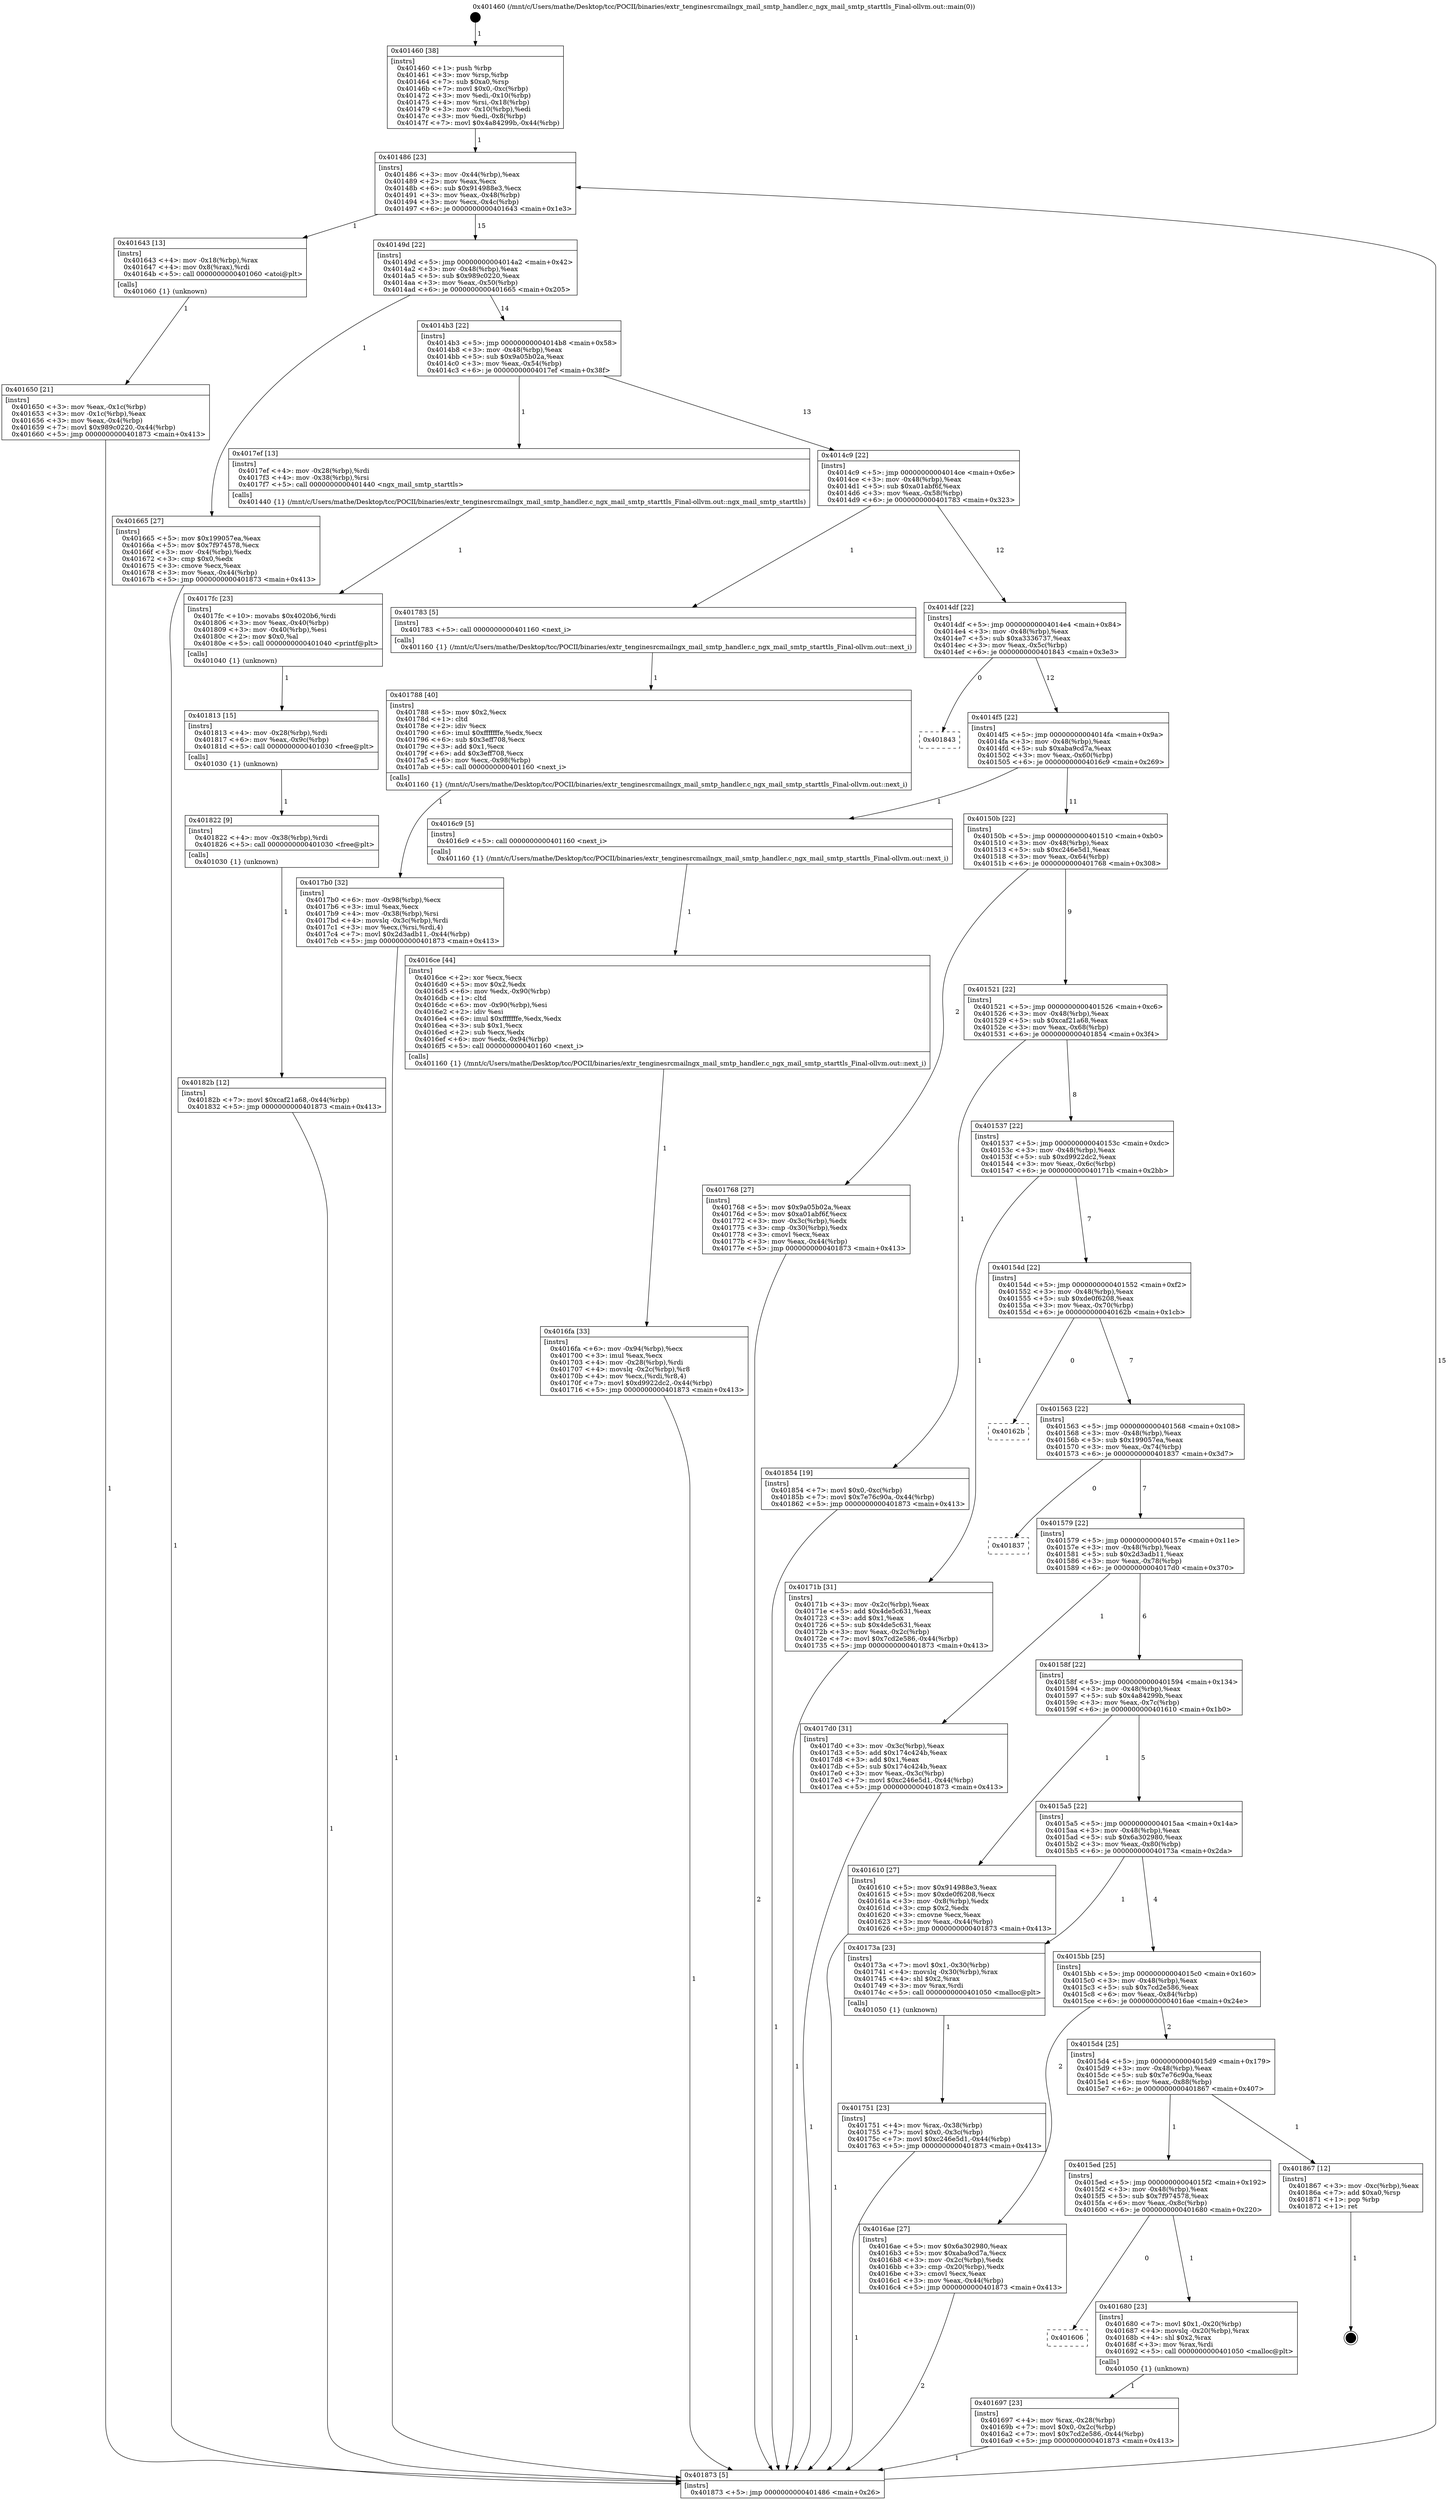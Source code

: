 digraph "0x401460" {
  label = "0x401460 (/mnt/c/Users/mathe/Desktop/tcc/POCII/binaries/extr_tenginesrcmailngx_mail_smtp_handler.c_ngx_mail_smtp_starttls_Final-ollvm.out::main(0))"
  labelloc = "t"
  node[shape=record]

  Entry [label="",width=0.3,height=0.3,shape=circle,fillcolor=black,style=filled]
  "0x401486" [label="{
     0x401486 [23]\l
     | [instrs]\l
     &nbsp;&nbsp;0x401486 \<+3\>: mov -0x44(%rbp),%eax\l
     &nbsp;&nbsp;0x401489 \<+2\>: mov %eax,%ecx\l
     &nbsp;&nbsp;0x40148b \<+6\>: sub $0x914988e3,%ecx\l
     &nbsp;&nbsp;0x401491 \<+3\>: mov %eax,-0x48(%rbp)\l
     &nbsp;&nbsp;0x401494 \<+3\>: mov %ecx,-0x4c(%rbp)\l
     &nbsp;&nbsp;0x401497 \<+6\>: je 0000000000401643 \<main+0x1e3\>\l
  }"]
  "0x401643" [label="{
     0x401643 [13]\l
     | [instrs]\l
     &nbsp;&nbsp;0x401643 \<+4\>: mov -0x18(%rbp),%rax\l
     &nbsp;&nbsp;0x401647 \<+4\>: mov 0x8(%rax),%rdi\l
     &nbsp;&nbsp;0x40164b \<+5\>: call 0000000000401060 \<atoi@plt\>\l
     | [calls]\l
     &nbsp;&nbsp;0x401060 \{1\} (unknown)\l
  }"]
  "0x40149d" [label="{
     0x40149d [22]\l
     | [instrs]\l
     &nbsp;&nbsp;0x40149d \<+5\>: jmp 00000000004014a2 \<main+0x42\>\l
     &nbsp;&nbsp;0x4014a2 \<+3\>: mov -0x48(%rbp),%eax\l
     &nbsp;&nbsp;0x4014a5 \<+5\>: sub $0x989c0220,%eax\l
     &nbsp;&nbsp;0x4014aa \<+3\>: mov %eax,-0x50(%rbp)\l
     &nbsp;&nbsp;0x4014ad \<+6\>: je 0000000000401665 \<main+0x205\>\l
  }"]
  Exit [label="",width=0.3,height=0.3,shape=circle,fillcolor=black,style=filled,peripheries=2]
  "0x401665" [label="{
     0x401665 [27]\l
     | [instrs]\l
     &nbsp;&nbsp;0x401665 \<+5\>: mov $0x199057ea,%eax\l
     &nbsp;&nbsp;0x40166a \<+5\>: mov $0x7f974578,%ecx\l
     &nbsp;&nbsp;0x40166f \<+3\>: mov -0x4(%rbp),%edx\l
     &nbsp;&nbsp;0x401672 \<+3\>: cmp $0x0,%edx\l
     &nbsp;&nbsp;0x401675 \<+3\>: cmove %ecx,%eax\l
     &nbsp;&nbsp;0x401678 \<+3\>: mov %eax,-0x44(%rbp)\l
     &nbsp;&nbsp;0x40167b \<+5\>: jmp 0000000000401873 \<main+0x413\>\l
  }"]
  "0x4014b3" [label="{
     0x4014b3 [22]\l
     | [instrs]\l
     &nbsp;&nbsp;0x4014b3 \<+5\>: jmp 00000000004014b8 \<main+0x58\>\l
     &nbsp;&nbsp;0x4014b8 \<+3\>: mov -0x48(%rbp),%eax\l
     &nbsp;&nbsp;0x4014bb \<+5\>: sub $0x9a05b02a,%eax\l
     &nbsp;&nbsp;0x4014c0 \<+3\>: mov %eax,-0x54(%rbp)\l
     &nbsp;&nbsp;0x4014c3 \<+6\>: je 00000000004017ef \<main+0x38f\>\l
  }"]
  "0x40182b" [label="{
     0x40182b [12]\l
     | [instrs]\l
     &nbsp;&nbsp;0x40182b \<+7\>: movl $0xcaf21a68,-0x44(%rbp)\l
     &nbsp;&nbsp;0x401832 \<+5\>: jmp 0000000000401873 \<main+0x413\>\l
  }"]
  "0x4017ef" [label="{
     0x4017ef [13]\l
     | [instrs]\l
     &nbsp;&nbsp;0x4017ef \<+4\>: mov -0x28(%rbp),%rdi\l
     &nbsp;&nbsp;0x4017f3 \<+4\>: mov -0x38(%rbp),%rsi\l
     &nbsp;&nbsp;0x4017f7 \<+5\>: call 0000000000401440 \<ngx_mail_smtp_starttls\>\l
     | [calls]\l
     &nbsp;&nbsp;0x401440 \{1\} (/mnt/c/Users/mathe/Desktop/tcc/POCII/binaries/extr_tenginesrcmailngx_mail_smtp_handler.c_ngx_mail_smtp_starttls_Final-ollvm.out::ngx_mail_smtp_starttls)\l
  }"]
  "0x4014c9" [label="{
     0x4014c9 [22]\l
     | [instrs]\l
     &nbsp;&nbsp;0x4014c9 \<+5\>: jmp 00000000004014ce \<main+0x6e\>\l
     &nbsp;&nbsp;0x4014ce \<+3\>: mov -0x48(%rbp),%eax\l
     &nbsp;&nbsp;0x4014d1 \<+5\>: sub $0xa01abf6f,%eax\l
     &nbsp;&nbsp;0x4014d6 \<+3\>: mov %eax,-0x58(%rbp)\l
     &nbsp;&nbsp;0x4014d9 \<+6\>: je 0000000000401783 \<main+0x323\>\l
  }"]
  "0x401822" [label="{
     0x401822 [9]\l
     | [instrs]\l
     &nbsp;&nbsp;0x401822 \<+4\>: mov -0x38(%rbp),%rdi\l
     &nbsp;&nbsp;0x401826 \<+5\>: call 0000000000401030 \<free@plt\>\l
     | [calls]\l
     &nbsp;&nbsp;0x401030 \{1\} (unknown)\l
  }"]
  "0x401783" [label="{
     0x401783 [5]\l
     | [instrs]\l
     &nbsp;&nbsp;0x401783 \<+5\>: call 0000000000401160 \<next_i\>\l
     | [calls]\l
     &nbsp;&nbsp;0x401160 \{1\} (/mnt/c/Users/mathe/Desktop/tcc/POCII/binaries/extr_tenginesrcmailngx_mail_smtp_handler.c_ngx_mail_smtp_starttls_Final-ollvm.out::next_i)\l
  }"]
  "0x4014df" [label="{
     0x4014df [22]\l
     | [instrs]\l
     &nbsp;&nbsp;0x4014df \<+5\>: jmp 00000000004014e4 \<main+0x84\>\l
     &nbsp;&nbsp;0x4014e4 \<+3\>: mov -0x48(%rbp),%eax\l
     &nbsp;&nbsp;0x4014e7 \<+5\>: sub $0xa3336737,%eax\l
     &nbsp;&nbsp;0x4014ec \<+3\>: mov %eax,-0x5c(%rbp)\l
     &nbsp;&nbsp;0x4014ef \<+6\>: je 0000000000401843 \<main+0x3e3\>\l
  }"]
  "0x401813" [label="{
     0x401813 [15]\l
     | [instrs]\l
     &nbsp;&nbsp;0x401813 \<+4\>: mov -0x28(%rbp),%rdi\l
     &nbsp;&nbsp;0x401817 \<+6\>: mov %eax,-0x9c(%rbp)\l
     &nbsp;&nbsp;0x40181d \<+5\>: call 0000000000401030 \<free@plt\>\l
     | [calls]\l
     &nbsp;&nbsp;0x401030 \{1\} (unknown)\l
  }"]
  "0x401843" [label="{
     0x401843\l
  }", style=dashed]
  "0x4014f5" [label="{
     0x4014f5 [22]\l
     | [instrs]\l
     &nbsp;&nbsp;0x4014f5 \<+5\>: jmp 00000000004014fa \<main+0x9a\>\l
     &nbsp;&nbsp;0x4014fa \<+3\>: mov -0x48(%rbp),%eax\l
     &nbsp;&nbsp;0x4014fd \<+5\>: sub $0xaba9cd7a,%eax\l
     &nbsp;&nbsp;0x401502 \<+3\>: mov %eax,-0x60(%rbp)\l
     &nbsp;&nbsp;0x401505 \<+6\>: je 00000000004016c9 \<main+0x269\>\l
  }"]
  "0x4017fc" [label="{
     0x4017fc [23]\l
     | [instrs]\l
     &nbsp;&nbsp;0x4017fc \<+10\>: movabs $0x4020b6,%rdi\l
     &nbsp;&nbsp;0x401806 \<+3\>: mov %eax,-0x40(%rbp)\l
     &nbsp;&nbsp;0x401809 \<+3\>: mov -0x40(%rbp),%esi\l
     &nbsp;&nbsp;0x40180c \<+2\>: mov $0x0,%al\l
     &nbsp;&nbsp;0x40180e \<+5\>: call 0000000000401040 \<printf@plt\>\l
     | [calls]\l
     &nbsp;&nbsp;0x401040 \{1\} (unknown)\l
  }"]
  "0x4016c9" [label="{
     0x4016c9 [5]\l
     | [instrs]\l
     &nbsp;&nbsp;0x4016c9 \<+5\>: call 0000000000401160 \<next_i\>\l
     | [calls]\l
     &nbsp;&nbsp;0x401160 \{1\} (/mnt/c/Users/mathe/Desktop/tcc/POCII/binaries/extr_tenginesrcmailngx_mail_smtp_handler.c_ngx_mail_smtp_starttls_Final-ollvm.out::next_i)\l
  }"]
  "0x40150b" [label="{
     0x40150b [22]\l
     | [instrs]\l
     &nbsp;&nbsp;0x40150b \<+5\>: jmp 0000000000401510 \<main+0xb0\>\l
     &nbsp;&nbsp;0x401510 \<+3\>: mov -0x48(%rbp),%eax\l
     &nbsp;&nbsp;0x401513 \<+5\>: sub $0xc246e5d1,%eax\l
     &nbsp;&nbsp;0x401518 \<+3\>: mov %eax,-0x64(%rbp)\l
     &nbsp;&nbsp;0x40151b \<+6\>: je 0000000000401768 \<main+0x308\>\l
  }"]
  "0x4017b0" [label="{
     0x4017b0 [32]\l
     | [instrs]\l
     &nbsp;&nbsp;0x4017b0 \<+6\>: mov -0x98(%rbp),%ecx\l
     &nbsp;&nbsp;0x4017b6 \<+3\>: imul %eax,%ecx\l
     &nbsp;&nbsp;0x4017b9 \<+4\>: mov -0x38(%rbp),%rsi\l
     &nbsp;&nbsp;0x4017bd \<+4\>: movslq -0x3c(%rbp),%rdi\l
     &nbsp;&nbsp;0x4017c1 \<+3\>: mov %ecx,(%rsi,%rdi,4)\l
     &nbsp;&nbsp;0x4017c4 \<+7\>: movl $0x2d3adb11,-0x44(%rbp)\l
     &nbsp;&nbsp;0x4017cb \<+5\>: jmp 0000000000401873 \<main+0x413\>\l
  }"]
  "0x401768" [label="{
     0x401768 [27]\l
     | [instrs]\l
     &nbsp;&nbsp;0x401768 \<+5\>: mov $0x9a05b02a,%eax\l
     &nbsp;&nbsp;0x40176d \<+5\>: mov $0xa01abf6f,%ecx\l
     &nbsp;&nbsp;0x401772 \<+3\>: mov -0x3c(%rbp),%edx\l
     &nbsp;&nbsp;0x401775 \<+3\>: cmp -0x30(%rbp),%edx\l
     &nbsp;&nbsp;0x401778 \<+3\>: cmovl %ecx,%eax\l
     &nbsp;&nbsp;0x40177b \<+3\>: mov %eax,-0x44(%rbp)\l
     &nbsp;&nbsp;0x40177e \<+5\>: jmp 0000000000401873 \<main+0x413\>\l
  }"]
  "0x401521" [label="{
     0x401521 [22]\l
     | [instrs]\l
     &nbsp;&nbsp;0x401521 \<+5\>: jmp 0000000000401526 \<main+0xc6\>\l
     &nbsp;&nbsp;0x401526 \<+3\>: mov -0x48(%rbp),%eax\l
     &nbsp;&nbsp;0x401529 \<+5\>: sub $0xcaf21a68,%eax\l
     &nbsp;&nbsp;0x40152e \<+3\>: mov %eax,-0x68(%rbp)\l
     &nbsp;&nbsp;0x401531 \<+6\>: je 0000000000401854 \<main+0x3f4\>\l
  }"]
  "0x401788" [label="{
     0x401788 [40]\l
     | [instrs]\l
     &nbsp;&nbsp;0x401788 \<+5\>: mov $0x2,%ecx\l
     &nbsp;&nbsp;0x40178d \<+1\>: cltd\l
     &nbsp;&nbsp;0x40178e \<+2\>: idiv %ecx\l
     &nbsp;&nbsp;0x401790 \<+6\>: imul $0xfffffffe,%edx,%ecx\l
     &nbsp;&nbsp;0x401796 \<+6\>: sub $0x3eff708,%ecx\l
     &nbsp;&nbsp;0x40179c \<+3\>: add $0x1,%ecx\l
     &nbsp;&nbsp;0x40179f \<+6\>: add $0x3eff708,%ecx\l
     &nbsp;&nbsp;0x4017a5 \<+6\>: mov %ecx,-0x98(%rbp)\l
     &nbsp;&nbsp;0x4017ab \<+5\>: call 0000000000401160 \<next_i\>\l
     | [calls]\l
     &nbsp;&nbsp;0x401160 \{1\} (/mnt/c/Users/mathe/Desktop/tcc/POCII/binaries/extr_tenginesrcmailngx_mail_smtp_handler.c_ngx_mail_smtp_starttls_Final-ollvm.out::next_i)\l
  }"]
  "0x401854" [label="{
     0x401854 [19]\l
     | [instrs]\l
     &nbsp;&nbsp;0x401854 \<+7\>: movl $0x0,-0xc(%rbp)\l
     &nbsp;&nbsp;0x40185b \<+7\>: movl $0x7e76c90a,-0x44(%rbp)\l
     &nbsp;&nbsp;0x401862 \<+5\>: jmp 0000000000401873 \<main+0x413\>\l
  }"]
  "0x401537" [label="{
     0x401537 [22]\l
     | [instrs]\l
     &nbsp;&nbsp;0x401537 \<+5\>: jmp 000000000040153c \<main+0xdc\>\l
     &nbsp;&nbsp;0x40153c \<+3\>: mov -0x48(%rbp),%eax\l
     &nbsp;&nbsp;0x40153f \<+5\>: sub $0xd9922dc2,%eax\l
     &nbsp;&nbsp;0x401544 \<+3\>: mov %eax,-0x6c(%rbp)\l
     &nbsp;&nbsp;0x401547 \<+6\>: je 000000000040171b \<main+0x2bb\>\l
  }"]
  "0x401751" [label="{
     0x401751 [23]\l
     | [instrs]\l
     &nbsp;&nbsp;0x401751 \<+4\>: mov %rax,-0x38(%rbp)\l
     &nbsp;&nbsp;0x401755 \<+7\>: movl $0x0,-0x3c(%rbp)\l
     &nbsp;&nbsp;0x40175c \<+7\>: movl $0xc246e5d1,-0x44(%rbp)\l
     &nbsp;&nbsp;0x401763 \<+5\>: jmp 0000000000401873 \<main+0x413\>\l
  }"]
  "0x40171b" [label="{
     0x40171b [31]\l
     | [instrs]\l
     &nbsp;&nbsp;0x40171b \<+3\>: mov -0x2c(%rbp),%eax\l
     &nbsp;&nbsp;0x40171e \<+5\>: add $0x4de5c631,%eax\l
     &nbsp;&nbsp;0x401723 \<+3\>: add $0x1,%eax\l
     &nbsp;&nbsp;0x401726 \<+5\>: sub $0x4de5c631,%eax\l
     &nbsp;&nbsp;0x40172b \<+3\>: mov %eax,-0x2c(%rbp)\l
     &nbsp;&nbsp;0x40172e \<+7\>: movl $0x7cd2e586,-0x44(%rbp)\l
     &nbsp;&nbsp;0x401735 \<+5\>: jmp 0000000000401873 \<main+0x413\>\l
  }"]
  "0x40154d" [label="{
     0x40154d [22]\l
     | [instrs]\l
     &nbsp;&nbsp;0x40154d \<+5\>: jmp 0000000000401552 \<main+0xf2\>\l
     &nbsp;&nbsp;0x401552 \<+3\>: mov -0x48(%rbp),%eax\l
     &nbsp;&nbsp;0x401555 \<+5\>: sub $0xde0f6208,%eax\l
     &nbsp;&nbsp;0x40155a \<+3\>: mov %eax,-0x70(%rbp)\l
     &nbsp;&nbsp;0x40155d \<+6\>: je 000000000040162b \<main+0x1cb\>\l
  }"]
  "0x4016fa" [label="{
     0x4016fa [33]\l
     | [instrs]\l
     &nbsp;&nbsp;0x4016fa \<+6\>: mov -0x94(%rbp),%ecx\l
     &nbsp;&nbsp;0x401700 \<+3\>: imul %eax,%ecx\l
     &nbsp;&nbsp;0x401703 \<+4\>: mov -0x28(%rbp),%rdi\l
     &nbsp;&nbsp;0x401707 \<+4\>: movslq -0x2c(%rbp),%r8\l
     &nbsp;&nbsp;0x40170b \<+4\>: mov %ecx,(%rdi,%r8,4)\l
     &nbsp;&nbsp;0x40170f \<+7\>: movl $0xd9922dc2,-0x44(%rbp)\l
     &nbsp;&nbsp;0x401716 \<+5\>: jmp 0000000000401873 \<main+0x413\>\l
  }"]
  "0x40162b" [label="{
     0x40162b\l
  }", style=dashed]
  "0x401563" [label="{
     0x401563 [22]\l
     | [instrs]\l
     &nbsp;&nbsp;0x401563 \<+5\>: jmp 0000000000401568 \<main+0x108\>\l
     &nbsp;&nbsp;0x401568 \<+3\>: mov -0x48(%rbp),%eax\l
     &nbsp;&nbsp;0x40156b \<+5\>: sub $0x199057ea,%eax\l
     &nbsp;&nbsp;0x401570 \<+3\>: mov %eax,-0x74(%rbp)\l
     &nbsp;&nbsp;0x401573 \<+6\>: je 0000000000401837 \<main+0x3d7\>\l
  }"]
  "0x4016ce" [label="{
     0x4016ce [44]\l
     | [instrs]\l
     &nbsp;&nbsp;0x4016ce \<+2\>: xor %ecx,%ecx\l
     &nbsp;&nbsp;0x4016d0 \<+5\>: mov $0x2,%edx\l
     &nbsp;&nbsp;0x4016d5 \<+6\>: mov %edx,-0x90(%rbp)\l
     &nbsp;&nbsp;0x4016db \<+1\>: cltd\l
     &nbsp;&nbsp;0x4016dc \<+6\>: mov -0x90(%rbp),%esi\l
     &nbsp;&nbsp;0x4016e2 \<+2\>: idiv %esi\l
     &nbsp;&nbsp;0x4016e4 \<+6\>: imul $0xfffffffe,%edx,%edx\l
     &nbsp;&nbsp;0x4016ea \<+3\>: sub $0x1,%ecx\l
     &nbsp;&nbsp;0x4016ed \<+2\>: sub %ecx,%edx\l
     &nbsp;&nbsp;0x4016ef \<+6\>: mov %edx,-0x94(%rbp)\l
     &nbsp;&nbsp;0x4016f5 \<+5\>: call 0000000000401160 \<next_i\>\l
     | [calls]\l
     &nbsp;&nbsp;0x401160 \{1\} (/mnt/c/Users/mathe/Desktop/tcc/POCII/binaries/extr_tenginesrcmailngx_mail_smtp_handler.c_ngx_mail_smtp_starttls_Final-ollvm.out::next_i)\l
  }"]
  "0x401837" [label="{
     0x401837\l
  }", style=dashed]
  "0x401579" [label="{
     0x401579 [22]\l
     | [instrs]\l
     &nbsp;&nbsp;0x401579 \<+5\>: jmp 000000000040157e \<main+0x11e\>\l
     &nbsp;&nbsp;0x40157e \<+3\>: mov -0x48(%rbp),%eax\l
     &nbsp;&nbsp;0x401581 \<+5\>: sub $0x2d3adb11,%eax\l
     &nbsp;&nbsp;0x401586 \<+3\>: mov %eax,-0x78(%rbp)\l
     &nbsp;&nbsp;0x401589 \<+6\>: je 00000000004017d0 \<main+0x370\>\l
  }"]
  "0x401697" [label="{
     0x401697 [23]\l
     | [instrs]\l
     &nbsp;&nbsp;0x401697 \<+4\>: mov %rax,-0x28(%rbp)\l
     &nbsp;&nbsp;0x40169b \<+7\>: movl $0x0,-0x2c(%rbp)\l
     &nbsp;&nbsp;0x4016a2 \<+7\>: movl $0x7cd2e586,-0x44(%rbp)\l
     &nbsp;&nbsp;0x4016a9 \<+5\>: jmp 0000000000401873 \<main+0x413\>\l
  }"]
  "0x4017d0" [label="{
     0x4017d0 [31]\l
     | [instrs]\l
     &nbsp;&nbsp;0x4017d0 \<+3\>: mov -0x3c(%rbp),%eax\l
     &nbsp;&nbsp;0x4017d3 \<+5\>: add $0x174c424b,%eax\l
     &nbsp;&nbsp;0x4017d8 \<+3\>: add $0x1,%eax\l
     &nbsp;&nbsp;0x4017db \<+5\>: sub $0x174c424b,%eax\l
     &nbsp;&nbsp;0x4017e0 \<+3\>: mov %eax,-0x3c(%rbp)\l
     &nbsp;&nbsp;0x4017e3 \<+7\>: movl $0xc246e5d1,-0x44(%rbp)\l
     &nbsp;&nbsp;0x4017ea \<+5\>: jmp 0000000000401873 \<main+0x413\>\l
  }"]
  "0x40158f" [label="{
     0x40158f [22]\l
     | [instrs]\l
     &nbsp;&nbsp;0x40158f \<+5\>: jmp 0000000000401594 \<main+0x134\>\l
     &nbsp;&nbsp;0x401594 \<+3\>: mov -0x48(%rbp),%eax\l
     &nbsp;&nbsp;0x401597 \<+5\>: sub $0x4a84299b,%eax\l
     &nbsp;&nbsp;0x40159c \<+3\>: mov %eax,-0x7c(%rbp)\l
     &nbsp;&nbsp;0x40159f \<+6\>: je 0000000000401610 \<main+0x1b0\>\l
  }"]
  "0x401606" [label="{
     0x401606\l
  }", style=dashed]
  "0x401610" [label="{
     0x401610 [27]\l
     | [instrs]\l
     &nbsp;&nbsp;0x401610 \<+5\>: mov $0x914988e3,%eax\l
     &nbsp;&nbsp;0x401615 \<+5\>: mov $0xde0f6208,%ecx\l
     &nbsp;&nbsp;0x40161a \<+3\>: mov -0x8(%rbp),%edx\l
     &nbsp;&nbsp;0x40161d \<+3\>: cmp $0x2,%edx\l
     &nbsp;&nbsp;0x401620 \<+3\>: cmovne %ecx,%eax\l
     &nbsp;&nbsp;0x401623 \<+3\>: mov %eax,-0x44(%rbp)\l
     &nbsp;&nbsp;0x401626 \<+5\>: jmp 0000000000401873 \<main+0x413\>\l
  }"]
  "0x4015a5" [label="{
     0x4015a5 [22]\l
     | [instrs]\l
     &nbsp;&nbsp;0x4015a5 \<+5\>: jmp 00000000004015aa \<main+0x14a\>\l
     &nbsp;&nbsp;0x4015aa \<+3\>: mov -0x48(%rbp),%eax\l
     &nbsp;&nbsp;0x4015ad \<+5\>: sub $0x6a302980,%eax\l
     &nbsp;&nbsp;0x4015b2 \<+3\>: mov %eax,-0x80(%rbp)\l
     &nbsp;&nbsp;0x4015b5 \<+6\>: je 000000000040173a \<main+0x2da\>\l
  }"]
  "0x401873" [label="{
     0x401873 [5]\l
     | [instrs]\l
     &nbsp;&nbsp;0x401873 \<+5\>: jmp 0000000000401486 \<main+0x26\>\l
  }"]
  "0x401460" [label="{
     0x401460 [38]\l
     | [instrs]\l
     &nbsp;&nbsp;0x401460 \<+1\>: push %rbp\l
     &nbsp;&nbsp;0x401461 \<+3\>: mov %rsp,%rbp\l
     &nbsp;&nbsp;0x401464 \<+7\>: sub $0xa0,%rsp\l
     &nbsp;&nbsp;0x40146b \<+7\>: movl $0x0,-0xc(%rbp)\l
     &nbsp;&nbsp;0x401472 \<+3\>: mov %edi,-0x10(%rbp)\l
     &nbsp;&nbsp;0x401475 \<+4\>: mov %rsi,-0x18(%rbp)\l
     &nbsp;&nbsp;0x401479 \<+3\>: mov -0x10(%rbp),%edi\l
     &nbsp;&nbsp;0x40147c \<+3\>: mov %edi,-0x8(%rbp)\l
     &nbsp;&nbsp;0x40147f \<+7\>: movl $0x4a84299b,-0x44(%rbp)\l
  }"]
  "0x401650" [label="{
     0x401650 [21]\l
     | [instrs]\l
     &nbsp;&nbsp;0x401650 \<+3\>: mov %eax,-0x1c(%rbp)\l
     &nbsp;&nbsp;0x401653 \<+3\>: mov -0x1c(%rbp),%eax\l
     &nbsp;&nbsp;0x401656 \<+3\>: mov %eax,-0x4(%rbp)\l
     &nbsp;&nbsp;0x401659 \<+7\>: movl $0x989c0220,-0x44(%rbp)\l
     &nbsp;&nbsp;0x401660 \<+5\>: jmp 0000000000401873 \<main+0x413\>\l
  }"]
  "0x401680" [label="{
     0x401680 [23]\l
     | [instrs]\l
     &nbsp;&nbsp;0x401680 \<+7\>: movl $0x1,-0x20(%rbp)\l
     &nbsp;&nbsp;0x401687 \<+4\>: movslq -0x20(%rbp),%rax\l
     &nbsp;&nbsp;0x40168b \<+4\>: shl $0x2,%rax\l
     &nbsp;&nbsp;0x40168f \<+3\>: mov %rax,%rdi\l
     &nbsp;&nbsp;0x401692 \<+5\>: call 0000000000401050 \<malloc@plt\>\l
     | [calls]\l
     &nbsp;&nbsp;0x401050 \{1\} (unknown)\l
  }"]
  "0x40173a" [label="{
     0x40173a [23]\l
     | [instrs]\l
     &nbsp;&nbsp;0x40173a \<+7\>: movl $0x1,-0x30(%rbp)\l
     &nbsp;&nbsp;0x401741 \<+4\>: movslq -0x30(%rbp),%rax\l
     &nbsp;&nbsp;0x401745 \<+4\>: shl $0x2,%rax\l
     &nbsp;&nbsp;0x401749 \<+3\>: mov %rax,%rdi\l
     &nbsp;&nbsp;0x40174c \<+5\>: call 0000000000401050 \<malloc@plt\>\l
     | [calls]\l
     &nbsp;&nbsp;0x401050 \{1\} (unknown)\l
  }"]
  "0x4015bb" [label="{
     0x4015bb [25]\l
     | [instrs]\l
     &nbsp;&nbsp;0x4015bb \<+5\>: jmp 00000000004015c0 \<main+0x160\>\l
     &nbsp;&nbsp;0x4015c0 \<+3\>: mov -0x48(%rbp),%eax\l
     &nbsp;&nbsp;0x4015c3 \<+5\>: sub $0x7cd2e586,%eax\l
     &nbsp;&nbsp;0x4015c8 \<+6\>: mov %eax,-0x84(%rbp)\l
     &nbsp;&nbsp;0x4015ce \<+6\>: je 00000000004016ae \<main+0x24e\>\l
  }"]
  "0x4015ed" [label="{
     0x4015ed [25]\l
     | [instrs]\l
     &nbsp;&nbsp;0x4015ed \<+5\>: jmp 00000000004015f2 \<main+0x192\>\l
     &nbsp;&nbsp;0x4015f2 \<+3\>: mov -0x48(%rbp),%eax\l
     &nbsp;&nbsp;0x4015f5 \<+5\>: sub $0x7f974578,%eax\l
     &nbsp;&nbsp;0x4015fa \<+6\>: mov %eax,-0x8c(%rbp)\l
     &nbsp;&nbsp;0x401600 \<+6\>: je 0000000000401680 \<main+0x220\>\l
  }"]
  "0x4016ae" [label="{
     0x4016ae [27]\l
     | [instrs]\l
     &nbsp;&nbsp;0x4016ae \<+5\>: mov $0x6a302980,%eax\l
     &nbsp;&nbsp;0x4016b3 \<+5\>: mov $0xaba9cd7a,%ecx\l
     &nbsp;&nbsp;0x4016b8 \<+3\>: mov -0x2c(%rbp),%edx\l
     &nbsp;&nbsp;0x4016bb \<+3\>: cmp -0x20(%rbp),%edx\l
     &nbsp;&nbsp;0x4016be \<+3\>: cmovl %ecx,%eax\l
     &nbsp;&nbsp;0x4016c1 \<+3\>: mov %eax,-0x44(%rbp)\l
     &nbsp;&nbsp;0x4016c4 \<+5\>: jmp 0000000000401873 \<main+0x413\>\l
  }"]
  "0x4015d4" [label="{
     0x4015d4 [25]\l
     | [instrs]\l
     &nbsp;&nbsp;0x4015d4 \<+5\>: jmp 00000000004015d9 \<main+0x179\>\l
     &nbsp;&nbsp;0x4015d9 \<+3\>: mov -0x48(%rbp),%eax\l
     &nbsp;&nbsp;0x4015dc \<+5\>: sub $0x7e76c90a,%eax\l
     &nbsp;&nbsp;0x4015e1 \<+6\>: mov %eax,-0x88(%rbp)\l
     &nbsp;&nbsp;0x4015e7 \<+6\>: je 0000000000401867 \<main+0x407\>\l
  }"]
  "0x401867" [label="{
     0x401867 [12]\l
     | [instrs]\l
     &nbsp;&nbsp;0x401867 \<+3\>: mov -0xc(%rbp),%eax\l
     &nbsp;&nbsp;0x40186a \<+7\>: add $0xa0,%rsp\l
     &nbsp;&nbsp;0x401871 \<+1\>: pop %rbp\l
     &nbsp;&nbsp;0x401872 \<+1\>: ret\l
  }"]
  Entry -> "0x401460" [label=" 1"]
  "0x401486" -> "0x401643" [label=" 1"]
  "0x401486" -> "0x40149d" [label=" 15"]
  "0x401867" -> Exit [label=" 1"]
  "0x40149d" -> "0x401665" [label=" 1"]
  "0x40149d" -> "0x4014b3" [label=" 14"]
  "0x401854" -> "0x401873" [label=" 1"]
  "0x4014b3" -> "0x4017ef" [label=" 1"]
  "0x4014b3" -> "0x4014c9" [label=" 13"]
  "0x40182b" -> "0x401873" [label=" 1"]
  "0x4014c9" -> "0x401783" [label=" 1"]
  "0x4014c9" -> "0x4014df" [label=" 12"]
  "0x401822" -> "0x40182b" [label=" 1"]
  "0x4014df" -> "0x401843" [label=" 0"]
  "0x4014df" -> "0x4014f5" [label=" 12"]
  "0x401813" -> "0x401822" [label=" 1"]
  "0x4014f5" -> "0x4016c9" [label=" 1"]
  "0x4014f5" -> "0x40150b" [label=" 11"]
  "0x4017fc" -> "0x401813" [label=" 1"]
  "0x40150b" -> "0x401768" [label=" 2"]
  "0x40150b" -> "0x401521" [label=" 9"]
  "0x4017ef" -> "0x4017fc" [label=" 1"]
  "0x401521" -> "0x401854" [label=" 1"]
  "0x401521" -> "0x401537" [label=" 8"]
  "0x4017d0" -> "0x401873" [label=" 1"]
  "0x401537" -> "0x40171b" [label=" 1"]
  "0x401537" -> "0x40154d" [label=" 7"]
  "0x4017b0" -> "0x401873" [label=" 1"]
  "0x40154d" -> "0x40162b" [label=" 0"]
  "0x40154d" -> "0x401563" [label=" 7"]
  "0x401788" -> "0x4017b0" [label=" 1"]
  "0x401563" -> "0x401837" [label=" 0"]
  "0x401563" -> "0x401579" [label=" 7"]
  "0x401783" -> "0x401788" [label=" 1"]
  "0x401579" -> "0x4017d0" [label=" 1"]
  "0x401579" -> "0x40158f" [label=" 6"]
  "0x401768" -> "0x401873" [label=" 2"]
  "0x40158f" -> "0x401610" [label=" 1"]
  "0x40158f" -> "0x4015a5" [label=" 5"]
  "0x401610" -> "0x401873" [label=" 1"]
  "0x401460" -> "0x401486" [label=" 1"]
  "0x401873" -> "0x401486" [label=" 15"]
  "0x401643" -> "0x401650" [label=" 1"]
  "0x401650" -> "0x401873" [label=" 1"]
  "0x401665" -> "0x401873" [label=" 1"]
  "0x401751" -> "0x401873" [label=" 1"]
  "0x4015a5" -> "0x40173a" [label=" 1"]
  "0x4015a5" -> "0x4015bb" [label=" 4"]
  "0x40173a" -> "0x401751" [label=" 1"]
  "0x4015bb" -> "0x4016ae" [label=" 2"]
  "0x4015bb" -> "0x4015d4" [label=" 2"]
  "0x4016fa" -> "0x401873" [label=" 1"]
  "0x4015d4" -> "0x401867" [label=" 1"]
  "0x4015d4" -> "0x4015ed" [label=" 1"]
  "0x40171b" -> "0x401873" [label=" 1"]
  "0x4015ed" -> "0x401680" [label=" 1"]
  "0x4015ed" -> "0x401606" [label=" 0"]
  "0x401680" -> "0x401697" [label=" 1"]
  "0x401697" -> "0x401873" [label=" 1"]
  "0x4016ae" -> "0x401873" [label=" 2"]
  "0x4016c9" -> "0x4016ce" [label=" 1"]
  "0x4016ce" -> "0x4016fa" [label=" 1"]
}
